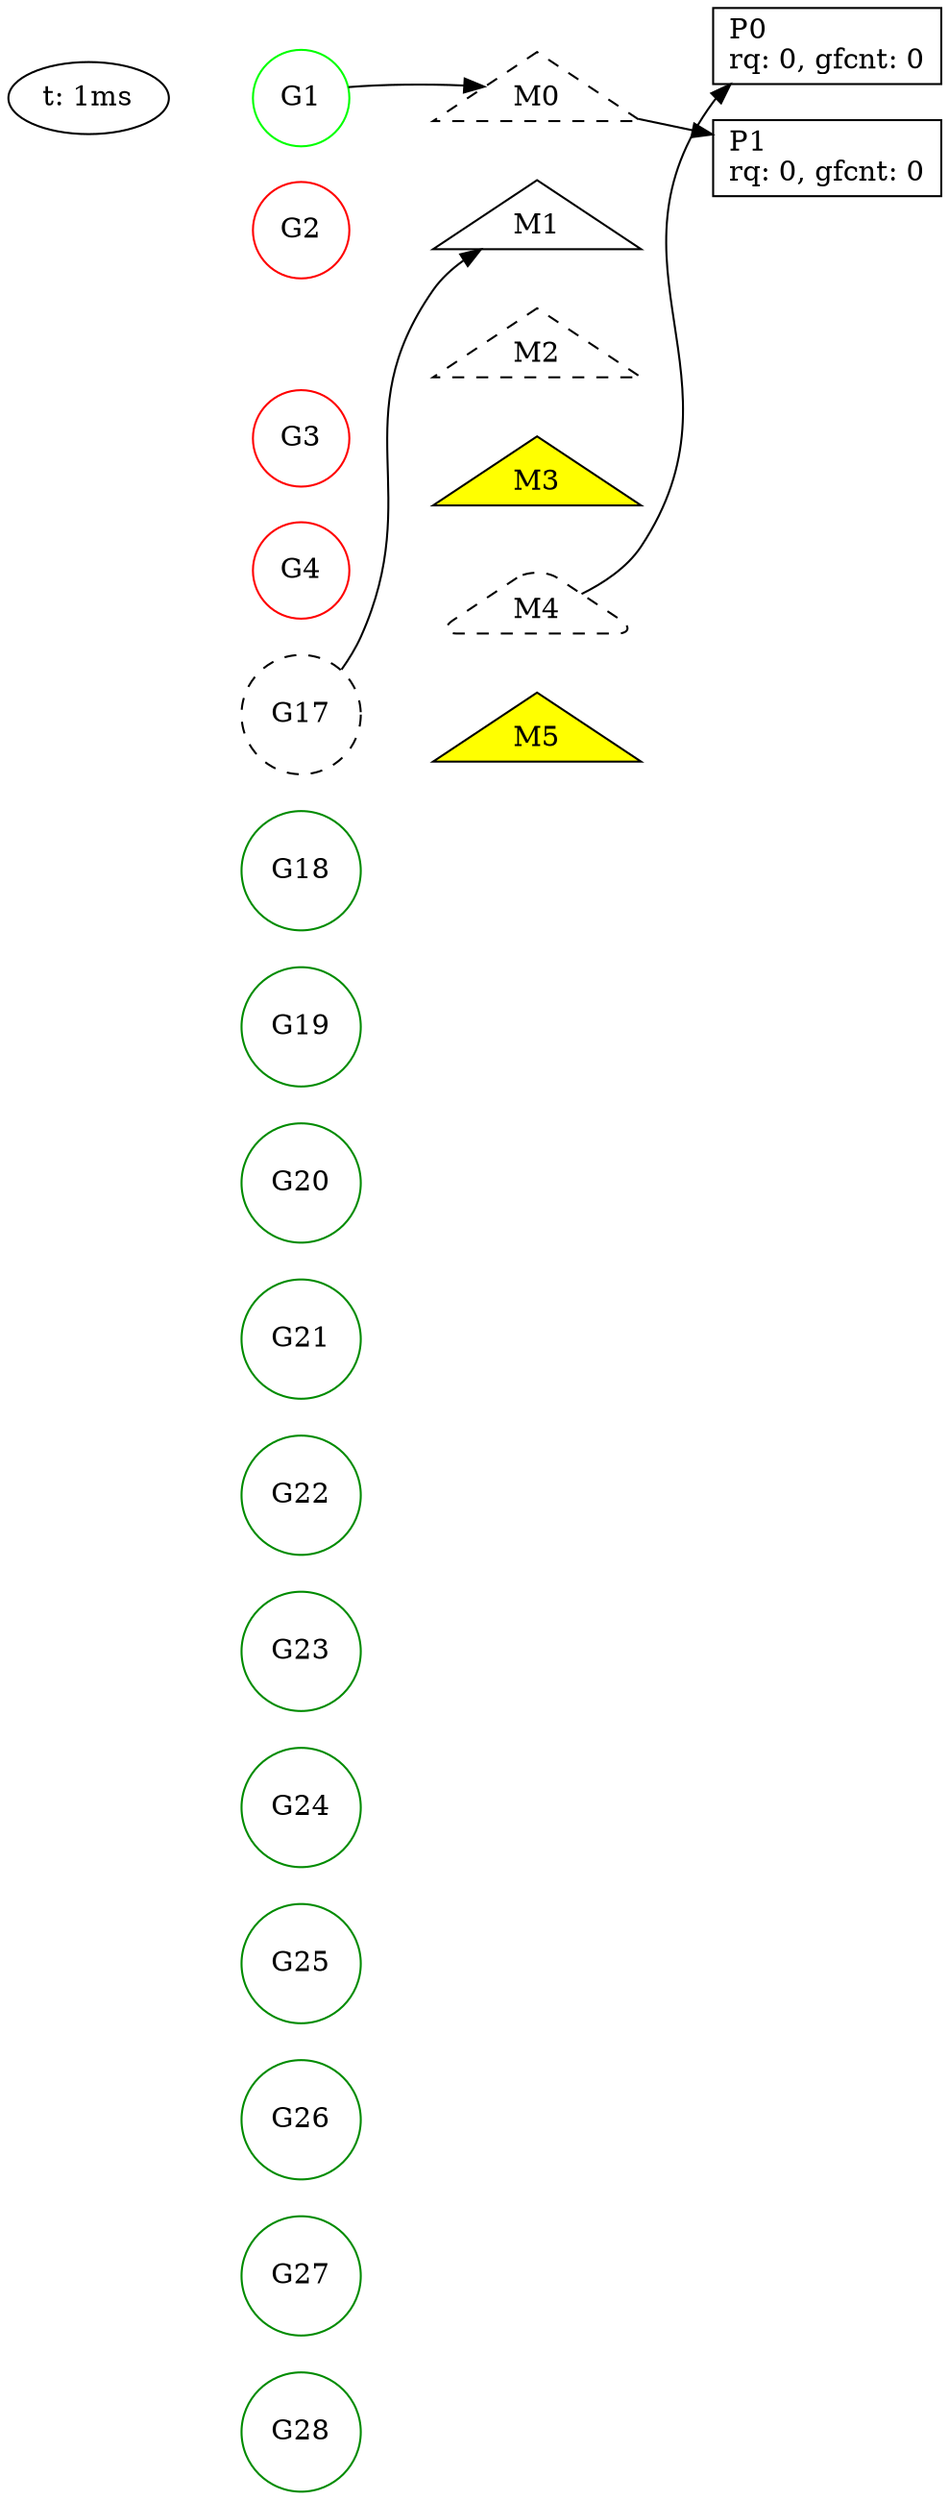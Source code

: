 digraph{
	rankdir=LR;

	S0 [label = "t: 1ms"]

	P0 [label="P0\lrq: 0, gfcnt: 0\l", group=p, shape=box]
	P1 [label="P1\lrq: 0, gfcnt: 0\l", group=p, shape=box]
	G1 [label="G1", group=g, color=green, shape=circle]
	G17 [label="G17", group=g, color=black, shape=circle, style=dashed]
	G2 [label="G2", group=g, color=red, shape=circle]
	G3 [label="G3", group=g, color=red, shape=circle]
	G4 [label="G4", group=g, color=red, shape=circle]
	G18 [label="G18", group=g, color=green4, shape=circle]
	G19 [label="G19", group=g, color=green4, shape=circle]
	G20 [label="G20", group=g, color=green4, shape=circle]
	G21 [label="G21", group=g, color=green4, shape=circle]
	G22 [label="G22", group=g, color=green4, shape=circle]
	G23 [label="G23", group=g, color=green4, shape=circle]
	G24 [label="G24", group=g, color=green4, shape=circle]
	G25 [label="G25", group=g, color=green4, shape=circle]
	G26 [label="G26", group=g, color=green4, shape=circle]
	G27 [label="G27", group=g, color=green4, shape=circle]
	G28 [label="G28", group=g, color=green4, shape=circle]
	M5 [label="M5", group=m, shape=triangle, fillcolor=yellow , style=filled]
	M4 [label="M4", group=m, shape=triangle, fillcolor=white, style="rounded,dashed,filled"]
	M3 [label="M3", group=m, shape=triangle, fillcolor=yellow , style=filled]
	M2 [label="M2", group=m, shape=triangle, fillcolor=white, style="dashed,filled"]
	M1 [label="M1", group=m, shape=triangle, fillcolor=white, style=filled]
	M0 [label="M0", group=m, shape=triangle, fillcolor=white, style="dashed,filled"]
	{rank=same; P0;P1;}
	{rank=same; M5;M4;M3;M2;M1;M0;}
	{rank=same; G1;G17;G2;G3;G4;G18;G19;G20;G21;G22;G23;G24;G25;G26;G27;G28;}
	S0 -> G1 [style=invis]
	S0 -> M0 [style=invis]
	S0 -> P0 [style=invis]
	G1 -> M0 [style=invis]
	M0 -> P0 [style=invis]
	G1 -> G2 [style=invis]
	G2 -> G3 [style=invis]
	G3 -> G4 [style=invis]
	G4 -> G17 [style=invis]
	G17 -> G18 [style=invis]
	G18 -> G19 [style=invis]
	G19 -> G20 [style=invis]
	G20 -> G21 [style=invis]
	G21 -> G22 [style=invis]
	G22 -> G23 [style=invis]
	G23 -> G24 [style=invis]
	G24 -> G25 [style=invis]
	G25 -> G26 [style=invis]
	G26 -> G27 [style=invis]
	G27 -> G28 [style=invis]
	P0 -> P1 [style=invis]
	M0 -> M1 [style=invis]
	M1 -> M2 [style=invis]
	M2 -> M3 [style=invis]
	M3 -> M4 [style=invis]
	M4 -> M5 [style=invis]
	G17 -> M1
	M4 -> P0
	M0 -> P1
	G1 -> M0
	}